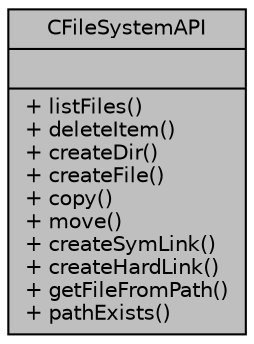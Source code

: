 digraph "CFileSystemAPI"
{
 // LATEX_PDF_SIZE
  edge [fontname="Helvetica",fontsize="10",labelfontname="Helvetica",labelfontsize="10"];
  node [fontname="Helvetica",fontsize="10",shape=record];
  Node1 [label="{CFileSystemAPI\n||+ listFiles()\l+ deleteItem()\l+ createDir()\l+ createFile()\l+ copy()\l+ move()\l+ createSymLink()\l+ createHardLink()\l+ getFileFromPath()\l+ pathExists()\l}",height=0.2,width=0.4,color="black", fillcolor="grey75", style="filled", fontcolor="black",tooltip="Set of static functions to interface with the file system."];
}
